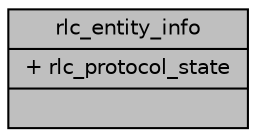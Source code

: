 digraph "rlc_entity_info"
{
 // LATEX_PDF_SIZE
  edge [fontname="Helvetica",fontsize="10",labelfontname="Helvetica",labelfontsize="10"];
  node [fontname="Helvetica",fontsize="10",shape=record];
  Node1 [label="{rlc_entity_info\n|+ rlc_protocol_state\l|}",height=0.2,width=0.4,color="black", fillcolor="grey75", style="filled", fontcolor="black",tooltip=" "];
}
